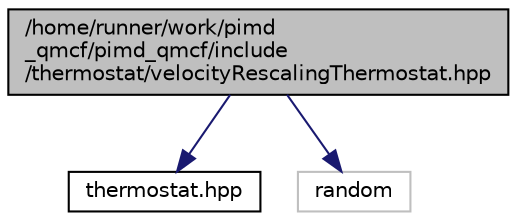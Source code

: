 digraph "/home/runner/work/pimd_qmcf/pimd_qmcf/include/thermostat/velocityRescalingThermostat.hpp"
{
 // LATEX_PDF_SIZE
  edge [fontname="Helvetica",fontsize="10",labelfontname="Helvetica",labelfontsize="10"];
  node [fontname="Helvetica",fontsize="10",shape=record];
  Node1 [label="/home/runner/work/pimd\l_qmcf/pimd_qmcf/include\l/thermostat/velocityRescalingThermostat.hpp",height=0.2,width=0.4,color="black", fillcolor="grey75", style="filled", fontcolor="black",tooltip=" "];
  Node1 -> Node2 [color="midnightblue",fontsize="10",style="solid",fontname="Helvetica"];
  Node2 [label="thermostat.hpp",height=0.2,width=0.4,color="black", fillcolor="white", style="filled",URL="$thermostat_8hpp.html",tooltip=" "];
  Node1 -> Node3 [color="midnightblue",fontsize="10",style="solid",fontname="Helvetica"];
  Node3 [label="random",height=0.2,width=0.4,color="grey75", fillcolor="white", style="filled",tooltip=" "];
}
